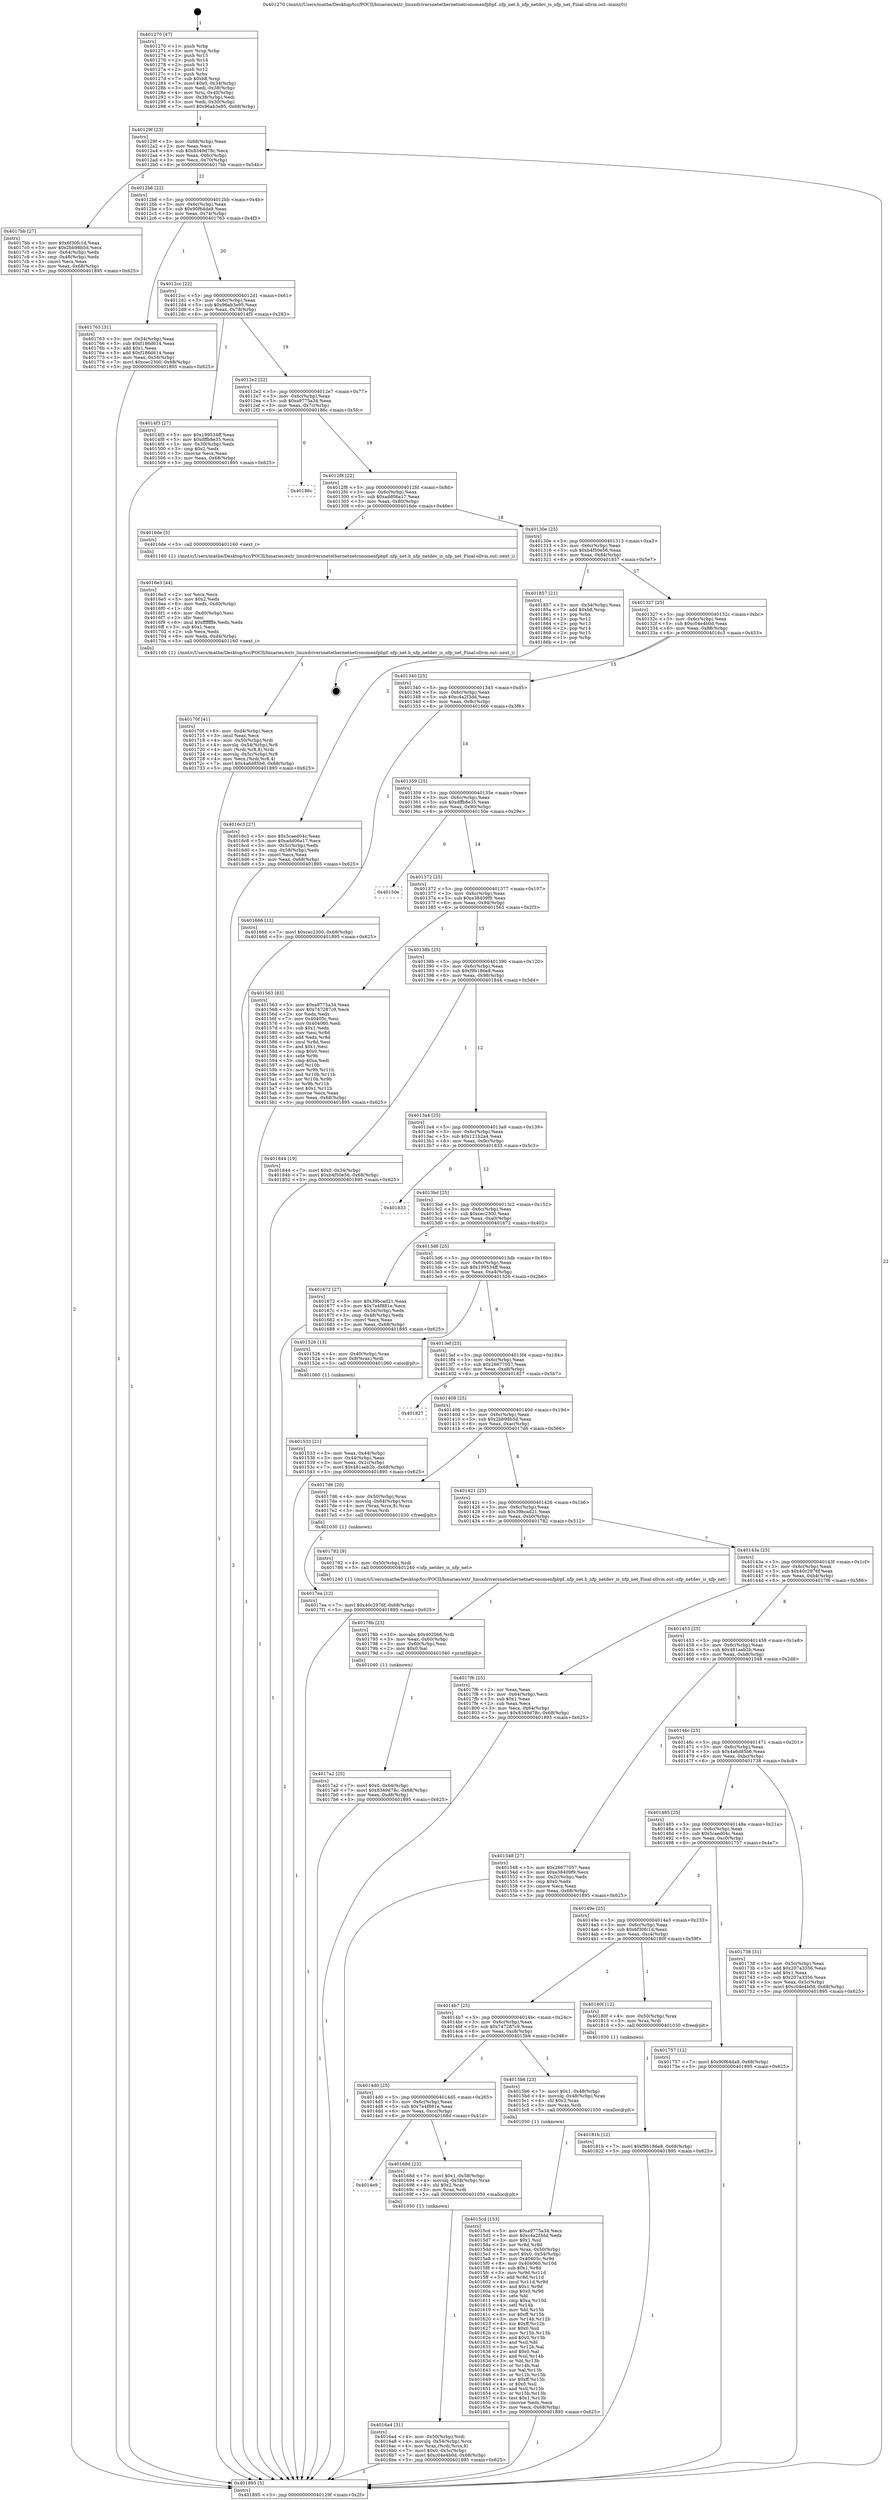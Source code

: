 digraph "0x401270" {
  label = "0x401270 (/mnt/c/Users/mathe/Desktop/tcc/POCII/binaries/extr_linuxdriversnetethernetnetronomenfpbpf..nfp_net.h_nfp_netdev_is_nfp_net_Final-ollvm.out::main(0))"
  labelloc = "t"
  node[shape=record]

  Entry [label="",width=0.3,height=0.3,shape=circle,fillcolor=black,style=filled]
  "0x40129f" [label="{
     0x40129f [23]\l
     | [instrs]\l
     &nbsp;&nbsp;0x40129f \<+3\>: mov -0x68(%rbp),%eax\l
     &nbsp;&nbsp;0x4012a2 \<+2\>: mov %eax,%ecx\l
     &nbsp;&nbsp;0x4012a4 \<+6\>: sub $0x8349d78c,%ecx\l
     &nbsp;&nbsp;0x4012aa \<+3\>: mov %eax,-0x6c(%rbp)\l
     &nbsp;&nbsp;0x4012ad \<+3\>: mov %ecx,-0x70(%rbp)\l
     &nbsp;&nbsp;0x4012b0 \<+6\>: je 00000000004017bb \<main+0x54b\>\l
  }"]
  "0x4017bb" [label="{
     0x4017bb [27]\l
     | [instrs]\l
     &nbsp;&nbsp;0x4017bb \<+5\>: mov $0x6f30fc1d,%eax\l
     &nbsp;&nbsp;0x4017c0 \<+5\>: mov $0x2bb98b5d,%ecx\l
     &nbsp;&nbsp;0x4017c5 \<+3\>: mov -0x64(%rbp),%edx\l
     &nbsp;&nbsp;0x4017c8 \<+3\>: cmp -0x48(%rbp),%edx\l
     &nbsp;&nbsp;0x4017cb \<+3\>: cmovl %ecx,%eax\l
     &nbsp;&nbsp;0x4017ce \<+3\>: mov %eax,-0x68(%rbp)\l
     &nbsp;&nbsp;0x4017d1 \<+5\>: jmp 0000000000401895 \<main+0x625\>\l
  }"]
  "0x4012b6" [label="{
     0x4012b6 [22]\l
     | [instrs]\l
     &nbsp;&nbsp;0x4012b6 \<+5\>: jmp 00000000004012bb \<main+0x4b\>\l
     &nbsp;&nbsp;0x4012bb \<+3\>: mov -0x6c(%rbp),%eax\l
     &nbsp;&nbsp;0x4012be \<+5\>: sub $0x90f64da9,%eax\l
     &nbsp;&nbsp;0x4012c3 \<+3\>: mov %eax,-0x74(%rbp)\l
     &nbsp;&nbsp;0x4012c6 \<+6\>: je 0000000000401763 \<main+0x4f3\>\l
  }"]
  Exit [label="",width=0.3,height=0.3,shape=circle,fillcolor=black,style=filled,peripheries=2]
  "0x401763" [label="{
     0x401763 [31]\l
     | [instrs]\l
     &nbsp;&nbsp;0x401763 \<+3\>: mov -0x54(%rbp),%eax\l
     &nbsp;&nbsp;0x401766 \<+5\>: sub $0xf186d614,%eax\l
     &nbsp;&nbsp;0x40176b \<+3\>: add $0x1,%eax\l
     &nbsp;&nbsp;0x40176e \<+5\>: add $0xf186d614,%eax\l
     &nbsp;&nbsp;0x401773 \<+3\>: mov %eax,-0x54(%rbp)\l
     &nbsp;&nbsp;0x401776 \<+7\>: movl $0xcec2300,-0x68(%rbp)\l
     &nbsp;&nbsp;0x40177d \<+5\>: jmp 0000000000401895 \<main+0x625\>\l
  }"]
  "0x4012cc" [label="{
     0x4012cc [22]\l
     | [instrs]\l
     &nbsp;&nbsp;0x4012cc \<+5\>: jmp 00000000004012d1 \<main+0x61\>\l
     &nbsp;&nbsp;0x4012d1 \<+3\>: mov -0x6c(%rbp),%eax\l
     &nbsp;&nbsp;0x4012d4 \<+5\>: sub $0x96ab3e95,%eax\l
     &nbsp;&nbsp;0x4012d9 \<+3\>: mov %eax,-0x78(%rbp)\l
     &nbsp;&nbsp;0x4012dc \<+6\>: je 00000000004014f3 \<main+0x283\>\l
  }"]
  "0x40181b" [label="{
     0x40181b [12]\l
     | [instrs]\l
     &nbsp;&nbsp;0x40181b \<+7\>: movl $0xf9b186e8,-0x68(%rbp)\l
     &nbsp;&nbsp;0x401822 \<+5\>: jmp 0000000000401895 \<main+0x625\>\l
  }"]
  "0x4014f3" [label="{
     0x4014f3 [27]\l
     | [instrs]\l
     &nbsp;&nbsp;0x4014f3 \<+5\>: mov $0x199534ff,%eax\l
     &nbsp;&nbsp;0x4014f8 \<+5\>: mov $0xdffb8e35,%ecx\l
     &nbsp;&nbsp;0x4014fd \<+3\>: mov -0x30(%rbp),%edx\l
     &nbsp;&nbsp;0x401500 \<+3\>: cmp $0x2,%edx\l
     &nbsp;&nbsp;0x401503 \<+3\>: cmovne %ecx,%eax\l
     &nbsp;&nbsp;0x401506 \<+3\>: mov %eax,-0x68(%rbp)\l
     &nbsp;&nbsp;0x401509 \<+5\>: jmp 0000000000401895 \<main+0x625\>\l
  }"]
  "0x4012e2" [label="{
     0x4012e2 [22]\l
     | [instrs]\l
     &nbsp;&nbsp;0x4012e2 \<+5\>: jmp 00000000004012e7 \<main+0x77\>\l
     &nbsp;&nbsp;0x4012e7 \<+3\>: mov -0x6c(%rbp),%eax\l
     &nbsp;&nbsp;0x4012ea \<+5\>: sub $0xa9775a34,%eax\l
     &nbsp;&nbsp;0x4012ef \<+3\>: mov %eax,-0x7c(%rbp)\l
     &nbsp;&nbsp;0x4012f2 \<+6\>: je 000000000040186c \<main+0x5fc\>\l
  }"]
  "0x401895" [label="{
     0x401895 [5]\l
     | [instrs]\l
     &nbsp;&nbsp;0x401895 \<+5\>: jmp 000000000040129f \<main+0x2f\>\l
  }"]
  "0x401270" [label="{
     0x401270 [47]\l
     | [instrs]\l
     &nbsp;&nbsp;0x401270 \<+1\>: push %rbp\l
     &nbsp;&nbsp;0x401271 \<+3\>: mov %rsp,%rbp\l
     &nbsp;&nbsp;0x401274 \<+2\>: push %r15\l
     &nbsp;&nbsp;0x401276 \<+2\>: push %r14\l
     &nbsp;&nbsp;0x401278 \<+2\>: push %r13\l
     &nbsp;&nbsp;0x40127a \<+2\>: push %r12\l
     &nbsp;&nbsp;0x40127c \<+1\>: push %rbx\l
     &nbsp;&nbsp;0x40127d \<+7\>: sub $0xb8,%rsp\l
     &nbsp;&nbsp;0x401284 \<+7\>: movl $0x0,-0x34(%rbp)\l
     &nbsp;&nbsp;0x40128b \<+3\>: mov %edi,-0x38(%rbp)\l
     &nbsp;&nbsp;0x40128e \<+4\>: mov %rsi,-0x40(%rbp)\l
     &nbsp;&nbsp;0x401292 \<+3\>: mov -0x38(%rbp),%edi\l
     &nbsp;&nbsp;0x401295 \<+3\>: mov %edi,-0x30(%rbp)\l
     &nbsp;&nbsp;0x401298 \<+7\>: movl $0x96ab3e95,-0x68(%rbp)\l
  }"]
  "0x4017ea" [label="{
     0x4017ea [12]\l
     | [instrs]\l
     &nbsp;&nbsp;0x4017ea \<+7\>: movl $0x40c2976f,-0x68(%rbp)\l
     &nbsp;&nbsp;0x4017f1 \<+5\>: jmp 0000000000401895 \<main+0x625\>\l
  }"]
  "0x40186c" [label="{
     0x40186c\l
  }", style=dashed]
  "0x4012f8" [label="{
     0x4012f8 [22]\l
     | [instrs]\l
     &nbsp;&nbsp;0x4012f8 \<+5\>: jmp 00000000004012fd \<main+0x8d\>\l
     &nbsp;&nbsp;0x4012fd \<+3\>: mov -0x6c(%rbp),%eax\l
     &nbsp;&nbsp;0x401300 \<+5\>: sub $0xadd06a17,%eax\l
     &nbsp;&nbsp;0x401305 \<+3\>: mov %eax,-0x80(%rbp)\l
     &nbsp;&nbsp;0x401308 \<+6\>: je 00000000004016de \<main+0x46e\>\l
  }"]
  "0x4017a2" [label="{
     0x4017a2 [25]\l
     | [instrs]\l
     &nbsp;&nbsp;0x4017a2 \<+7\>: movl $0x0,-0x64(%rbp)\l
     &nbsp;&nbsp;0x4017a9 \<+7\>: movl $0x8349d78c,-0x68(%rbp)\l
     &nbsp;&nbsp;0x4017b0 \<+6\>: mov %eax,-0xd8(%rbp)\l
     &nbsp;&nbsp;0x4017b6 \<+5\>: jmp 0000000000401895 \<main+0x625\>\l
  }"]
  "0x4016de" [label="{
     0x4016de [5]\l
     | [instrs]\l
     &nbsp;&nbsp;0x4016de \<+5\>: call 0000000000401160 \<next_i\>\l
     | [calls]\l
     &nbsp;&nbsp;0x401160 \{1\} (/mnt/c/Users/mathe/Desktop/tcc/POCII/binaries/extr_linuxdriversnetethernetnetronomenfpbpf..nfp_net.h_nfp_netdev_is_nfp_net_Final-ollvm.out::next_i)\l
  }"]
  "0x40130e" [label="{
     0x40130e [25]\l
     | [instrs]\l
     &nbsp;&nbsp;0x40130e \<+5\>: jmp 0000000000401313 \<main+0xa3\>\l
     &nbsp;&nbsp;0x401313 \<+3\>: mov -0x6c(%rbp),%eax\l
     &nbsp;&nbsp;0x401316 \<+5\>: sub $0xb4f50e56,%eax\l
     &nbsp;&nbsp;0x40131b \<+6\>: mov %eax,-0x84(%rbp)\l
     &nbsp;&nbsp;0x401321 \<+6\>: je 0000000000401857 \<main+0x5e7\>\l
  }"]
  "0x40178b" [label="{
     0x40178b [23]\l
     | [instrs]\l
     &nbsp;&nbsp;0x40178b \<+10\>: movabs $0x4020b6,%rdi\l
     &nbsp;&nbsp;0x401795 \<+3\>: mov %eax,-0x60(%rbp)\l
     &nbsp;&nbsp;0x401798 \<+3\>: mov -0x60(%rbp),%esi\l
     &nbsp;&nbsp;0x40179b \<+2\>: mov $0x0,%al\l
     &nbsp;&nbsp;0x40179d \<+5\>: call 0000000000401040 \<printf@plt\>\l
     | [calls]\l
     &nbsp;&nbsp;0x401040 \{1\} (unknown)\l
  }"]
  "0x401857" [label="{
     0x401857 [21]\l
     | [instrs]\l
     &nbsp;&nbsp;0x401857 \<+3\>: mov -0x34(%rbp),%eax\l
     &nbsp;&nbsp;0x40185a \<+7\>: add $0xb8,%rsp\l
     &nbsp;&nbsp;0x401861 \<+1\>: pop %rbx\l
     &nbsp;&nbsp;0x401862 \<+2\>: pop %r12\l
     &nbsp;&nbsp;0x401864 \<+2\>: pop %r13\l
     &nbsp;&nbsp;0x401866 \<+2\>: pop %r14\l
     &nbsp;&nbsp;0x401868 \<+2\>: pop %r15\l
     &nbsp;&nbsp;0x40186a \<+1\>: pop %rbp\l
     &nbsp;&nbsp;0x40186b \<+1\>: ret\l
  }"]
  "0x401327" [label="{
     0x401327 [25]\l
     | [instrs]\l
     &nbsp;&nbsp;0x401327 \<+5\>: jmp 000000000040132c \<main+0xbc\>\l
     &nbsp;&nbsp;0x40132c \<+3\>: mov -0x6c(%rbp),%eax\l
     &nbsp;&nbsp;0x40132f \<+5\>: sub $0xc04e4b0d,%eax\l
     &nbsp;&nbsp;0x401334 \<+6\>: mov %eax,-0x88(%rbp)\l
     &nbsp;&nbsp;0x40133a \<+6\>: je 00000000004016c3 \<main+0x453\>\l
  }"]
  "0x40170f" [label="{
     0x40170f [41]\l
     | [instrs]\l
     &nbsp;&nbsp;0x40170f \<+6\>: mov -0xd4(%rbp),%ecx\l
     &nbsp;&nbsp;0x401715 \<+3\>: imul %eax,%ecx\l
     &nbsp;&nbsp;0x401718 \<+4\>: mov -0x50(%rbp),%rdi\l
     &nbsp;&nbsp;0x40171c \<+4\>: movslq -0x54(%rbp),%r8\l
     &nbsp;&nbsp;0x401720 \<+4\>: mov (%rdi,%r8,8),%rdi\l
     &nbsp;&nbsp;0x401724 \<+4\>: movslq -0x5c(%rbp),%r8\l
     &nbsp;&nbsp;0x401728 \<+4\>: mov %ecx,(%rdi,%r8,4)\l
     &nbsp;&nbsp;0x40172c \<+7\>: movl $0x4a6d85b6,-0x68(%rbp)\l
     &nbsp;&nbsp;0x401733 \<+5\>: jmp 0000000000401895 \<main+0x625\>\l
  }"]
  "0x4016c3" [label="{
     0x4016c3 [27]\l
     | [instrs]\l
     &nbsp;&nbsp;0x4016c3 \<+5\>: mov $0x5caed04c,%eax\l
     &nbsp;&nbsp;0x4016c8 \<+5\>: mov $0xadd06a17,%ecx\l
     &nbsp;&nbsp;0x4016cd \<+3\>: mov -0x5c(%rbp),%edx\l
     &nbsp;&nbsp;0x4016d0 \<+3\>: cmp -0x58(%rbp),%edx\l
     &nbsp;&nbsp;0x4016d3 \<+3\>: cmovl %ecx,%eax\l
     &nbsp;&nbsp;0x4016d6 \<+3\>: mov %eax,-0x68(%rbp)\l
     &nbsp;&nbsp;0x4016d9 \<+5\>: jmp 0000000000401895 \<main+0x625\>\l
  }"]
  "0x401340" [label="{
     0x401340 [25]\l
     | [instrs]\l
     &nbsp;&nbsp;0x401340 \<+5\>: jmp 0000000000401345 \<main+0xd5\>\l
     &nbsp;&nbsp;0x401345 \<+3\>: mov -0x6c(%rbp),%eax\l
     &nbsp;&nbsp;0x401348 \<+5\>: sub $0xc4a2f3dd,%eax\l
     &nbsp;&nbsp;0x40134d \<+6\>: mov %eax,-0x8c(%rbp)\l
     &nbsp;&nbsp;0x401353 \<+6\>: je 0000000000401666 \<main+0x3f6\>\l
  }"]
  "0x4016e3" [label="{
     0x4016e3 [44]\l
     | [instrs]\l
     &nbsp;&nbsp;0x4016e3 \<+2\>: xor %ecx,%ecx\l
     &nbsp;&nbsp;0x4016e5 \<+5\>: mov $0x2,%edx\l
     &nbsp;&nbsp;0x4016ea \<+6\>: mov %edx,-0xd0(%rbp)\l
     &nbsp;&nbsp;0x4016f0 \<+1\>: cltd\l
     &nbsp;&nbsp;0x4016f1 \<+6\>: mov -0xd0(%rbp),%esi\l
     &nbsp;&nbsp;0x4016f7 \<+2\>: idiv %esi\l
     &nbsp;&nbsp;0x4016f9 \<+6\>: imul $0xfffffffe,%edx,%edx\l
     &nbsp;&nbsp;0x4016ff \<+3\>: sub $0x1,%ecx\l
     &nbsp;&nbsp;0x401702 \<+2\>: sub %ecx,%edx\l
     &nbsp;&nbsp;0x401704 \<+6\>: mov %edx,-0xd4(%rbp)\l
     &nbsp;&nbsp;0x40170a \<+5\>: call 0000000000401160 \<next_i\>\l
     | [calls]\l
     &nbsp;&nbsp;0x401160 \{1\} (/mnt/c/Users/mathe/Desktop/tcc/POCII/binaries/extr_linuxdriversnetethernetnetronomenfpbpf..nfp_net.h_nfp_netdev_is_nfp_net_Final-ollvm.out::next_i)\l
  }"]
  "0x401666" [label="{
     0x401666 [12]\l
     | [instrs]\l
     &nbsp;&nbsp;0x401666 \<+7\>: movl $0xcec2300,-0x68(%rbp)\l
     &nbsp;&nbsp;0x40166d \<+5\>: jmp 0000000000401895 \<main+0x625\>\l
  }"]
  "0x401359" [label="{
     0x401359 [25]\l
     | [instrs]\l
     &nbsp;&nbsp;0x401359 \<+5\>: jmp 000000000040135e \<main+0xee\>\l
     &nbsp;&nbsp;0x40135e \<+3\>: mov -0x6c(%rbp),%eax\l
     &nbsp;&nbsp;0x401361 \<+5\>: sub $0xdffb8e35,%eax\l
     &nbsp;&nbsp;0x401366 \<+6\>: mov %eax,-0x90(%rbp)\l
     &nbsp;&nbsp;0x40136c \<+6\>: je 000000000040150e \<main+0x29e\>\l
  }"]
  "0x4016a4" [label="{
     0x4016a4 [31]\l
     | [instrs]\l
     &nbsp;&nbsp;0x4016a4 \<+4\>: mov -0x50(%rbp),%rdi\l
     &nbsp;&nbsp;0x4016a8 \<+4\>: movslq -0x54(%rbp),%rcx\l
     &nbsp;&nbsp;0x4016ac \<+4\>: mov %rax,(%rdi,%rcx,8)\l
     &nbsp;&nbsp;0x4016b0 \<+7\>: movl $0x0,-0x5c(%rbp)\l
     &nbsp;&nbsp;0x4016b7 \<+7\>: movl $0xc04e4b0d,-0x68(%rbp)\l
     &nbsp;&nbsp;0x4016be \<+5\>: jmp 0000000000401895 \<main+0x625\>\l
  }"]
  "0x40150e" [label="{
     0x40150e\l
  }", style=dashed]
  "0x401372" [label="{
     0x401372 [25]\l
     | [instrs]\l
     &nbsp;&nbsp;0x401372 \<+5\>: jmp 0000000000401377 \<main+0x107\>\l
     &nbsp;&nbsp;0x401377 \<+3\>: mov -0x6c(%rbp),%eax\l
     &nbsp;&nbsp;0x40137a \<+5\>: sub $0xe38409f9,%eax\l
     &nbsp;&nbsp;0x40137f \<+6\>: mov %eax,-0x94(%rbp)\l
     &nbsp;&nbsp;0x401385 \<+6\>: je 0000000000401563 \<main+0x2f3\>\l
  }"]
  "0x4014e9" [label="{
     0x4014e9\l
  }", style=dashed]
  "0x401563" [label="{
     0x401563 [83]\l
     | [instrs]\l
     &nbsp;&nbsp;0x401563 \<+5\>: mov $0xa9775a34,%eax\l
     &nbsp;&nbsp;0x401568 \<+5\>: mov $0x747287c9,%ecx\l
     &nbsp;&nbsp;0x40156d \<+2\>: xor %edx,%edx\l
     &nbsp;&nbsp;0x40156f \<+7\>: mov 0x40405c,%esi\l
     &nbsp;&nbsp;0x401576 \<+7\>: mov 0x404060,%edi\l
     &nbsp;&nbsp;0x40157d \<+3\>: sub $0x1,%edx\l
     &nbsp;&nbsp;0x401580 \<+3\>: mov %esi,%r8d\l
     &nbsp;&nbsp;0x401583 \<+3\>: add %edx,%r8d\l
     &nbsp;&nbsp;0x401586 \<+4\>: imul %r8d,%esi\l
     &nbsp;&nbsp;0x40158a \<+3\>: and $0x1,%esi\l
     &nbsp;&nbsp;0x40158d \<+3\>: cmp $0x0,%esi\l
     &nbsp;&nbsp;0x401590 \<+4\>: sete %r9b\l
     &nbsp;&nbsp;0x401594 \<+3\>: cmp $0xa,%edi\l
     &nbsp;&nbsp;0x401597 \<+4\>: setl %r10b\l
     &nbsp;&nbsp;0x40159b \<+3\>: mov %r9b,%r11b\l
     &nbsp;&nbsp;0x40159e \<+3\>: and %r10b,%r11b\l
     &nbsp;&nbsp;0x4015a1 \<+3\>: xor %r10b,%r9b\l
     &nbsp;&nbsp;0x4015a4 \<+3\>: or %r9b,%r11b\l
     &nbsp;&nbsp;0x4015a7 \<+4\>: test $0x1,%r11b\l
     &nbsp;&nbsp;0x4015ab \<+3\>: cmovne %ecx,%eax\l
     &nbsp;&nbsp;0x4015ae \<+3\>: mov %eax,-0x68(%rbp)\l
     &nbsp;&nbsp;0x4015b1 \<+5\>: jmp 0000000000401895 \<main+0x625\>\l
  }"]
  "0x40138b" [label="{
     0x40138b [25]\l
     | [instrs]\l
     &nbsp;&nbsp;0x40138b \<+5\>: jmp 0000000000401390 \<main+0x120\>\l
     &nbsp;&nbsp;0x401390 \<+3\>: mov -0x6c(%rbp),%eax\l
     &nbsp;&nbsp;0x401393 \<+5\>: sub $0xf9b186e8,%eax\l
     &nbsp;&nbsp;0x401398 \<+6\>: mov %eax,-0x98(%rbp)\l
     &nbsp;&nbsp;0x40139e \<+6\>: je 0000000000401844 \<main+0x5d4\>\l
  }"]
  "0x40168d" [label="{
     0x40168d [23]\l
     | [instrs]\l
     &nbsp;&nbsp;0x40168d \<+7\>: movl $0x1,-0x58(%rbp)\l
     &nbsp;&nbsp;0x401694 \<+4\>: movslq -0x58(%rbp),%rax\l
     &nbsp;&nbsp;0x401698 \<+4\>: shl $0x2,%rax\l
     &nbsp;&nbsp;0x40169c \<+3\>: mov %rax,%rdi\l
     &nbsp;&nbsp;0x40169f \<+5\>: call 0000000000401050 \<malloc@plt\>\l
     | [calls]\l
     &nbsp;&nbsp;0x401050 \{1\} (unknown)\l
  }"]
  "0x401844" [label="{
     0x401844 [19]\l
     | [instrs]\l
     &nbsp;&nbsp;0x401844 \<+7\>: movl $0x0,-0x34(%rbp)\l
     &nbsp;&nbsp;0x40184b \<+7\>: movl $0xb4f50e56,-0x68(%rbp)\l
     &nbsp;&nbsp;0x401852 \<+5\>: jmp 0000000000401895 \<main+0x625\>\l
  }"]
  "0x4013a4" [label="{
     0x4013a4 [25]\l
     | [instrs]\l
     &nbsp;&nbsp;0x4013a4 \<+5\>: jmp 00000000004013a9 \<main+0x139\>\l
     &nbsp;&nbsp;0x4013a9 \<+3\>: mov -0x6c(%rbp),%eax\l
     &nbsp;&nbsp;0x4013ac \<+5\>: sub $0x121b2a4,%eax\l
     &nbsp;&nbsp;0x4013b1 \<+6\>: mov %eax,-0x9c(%rbp)\l
     &nbsp;&nbsp;0x4013b7 \<+6\>: je 0000000000401833 \<main+0x5c3\>\l
  }"]
  "0x4015cd" [label="{
     0x4015cd [153]\l
     | [instrs]\l
     &nbsp;&nbsp;0x4015cd \<+5\>: mov $0xa9775a34,%ecx\l
     &nbsp;&nbsp;0x4015d2 \<+5\>: mov $0xc4a2f3dd,%edx\l
     &nbsp;&nbsp;0x4015d7 \<+3\>: mov $0x1,%sil\l
     &nbsp;&nbsp;0x4015da \<+3\>: xor %r8d,%r8d\l
     &nbsp;&nbsp;0x4015dd \<+4\>: mov %rax,-0x50(%rbp)\l
     &nbsp;&nbsp;0x4015e1 \<+7\>: movl $0x0,-0x54(%rbp)\l
     &nbsp;&nbsp;0x4015e8 \<+8\>: mov 0x40405c,%r9d\l
     &nbsp;&nbsp;0x4015f0 \<+8\>: mov 0x404060,%r10d\l
     &nbsp;&nbsp;0x4015f8 \<+4\>: sub $0x1,%r8d\l
     &nbsp;&nbsp;0x4015fc \<+3\>: mov %r9d,%r11d\l
     &nbsp;&nbsp;0x4015ff \<+3\>: add %r8d,%r11d\l
     &nbsp;&nbsp;0x401602 \<+4\>: imul %r11d,%r9d\l
     &nbsp;&nbsp;0x401606 \<+4\>: and $0x1,%r9d\l
     &nbsp;&nbsp;0x40160a \<+4\>: cmp $0x0,%r9d\l
     &nbsp;&nbsp;0x40160e \<+3\>: sete %bl\l
     &nbsp;&nbsp;0x401611 \<+4\>: cmp $0xa,%r10d\l
     &nbsp;&nbsp;0x401615 \<+4\>: setl %r14b\l
     &nbsp;&nbsp;0x401619 \<+3\>: mov %bl,%r15b\l
     &nbsp;&nbsp;0x40161c \<+4\>: xor $0xff,%r15b\l
     &nbsp;&nbsp;0x401620 \<+3\>: mov %r14b,%r12b\l
     &nbsp;&nbsp;0x401623 \<+4\>: xor $0xff,%r12b\l
     &nbsp;&nbsp;0x401627 \<+4\>: xor $0x0,%sil\l
     &nbsp;&nbsp;0x40162b \<+3\>: mov %r15b,%r13b\l
     &nbsp;&nbsp;0x40162e \<+4\>: and $0x0,%r13b\l
     &nbsp;&nbsp;0x401632 \<+3\>: and %sil,%bl\l
     &nbsp;&nbsp;0x401635 \<+3\>: mov %r12b,%al\l
     &nbsp;&nbsp;0x401638 \<+2\>: and $0x0,%al\l
     &nbsp;&nbsp;0x40163a \<+3\>: and %sil,%r14b\l
     &nbsp;&nbsp;0x40163d \<+3\>: or %bl,%r13b\l
     &nbsp;&nbsp;0x401640 \<+3\>: or %r14b,%al\l
     &nbsp;&nbsp;0x401643 \<+3\>: xor %al,%r13b\l
     &nbsp;&nbsp;0x401646 \<+3\>: or %r12b,%r15b\l
     &nbsp;&nbsp;0x401649 \<+4\>: xor $0xff,%r15b\l
     &nbsp;&nbsp;0x40164d \<+4\>: or $0x0,%sil\l
     &nbsp;&nbsp;0x401651 \<+3\>: and %sil,%r15b\l
     &nbsp;&nbsp;0x401654 \<+3\>: or %r15b,%r13b\l
     &nbsp;&nbsp;0x401657 \<+4\>: test $0x1,%r13b\l
     &nbsp;&nbsp;0x40165b \<+3\>: cmovne %edx,%ecx\l
     &nbsp;&nbsp;0x40165e \<+3\>: mov %ecx,-0x68(%rbp)\l
     &nbsp;&nbsp;0x401661 \<+5\>: jmp 0000000000401895 \<main+0x625\>\l
  }"]
  "0x401833" [label="{
     0x401833\l
  }", style=dashed]
  "0x4013bd" [label="{
     0x4013bd [25]\l
     | [instrs]\l
     &nbsp;&nbsp;0x4013bd \<+5\>: jmp 00000000004013c2 \<main+0x152\>\l
     &nbsp;&nbsp;0x4013c2 \<+3\>: mov -0x6c(%rbp),%eax\l
     &nbsp;&nbsp;0x4013c5 \<+5\>: sub $0xcec2300,%eax\l
     &nbsp;&nbsp;0x4013ca \<+6\>: mov %eax,-0xa0(%rbp)\l
     &nbsp;&nbsp;0x4013d0 \<+6\>: je 0000000000401672 \<main+0x402\>\l
  }"]
  "0x4014d0" [label="{
     0x4014d0 [25]\l
     | [instrs]\l
     &nbsp;&nbsp;0x4014d0 \<+5\>: jmp 00000000004014d5 \<main+0x265\>\l
     &nbsp;&nbsp;0x4014d5 \<+3\>: mov -0x6c(%rbp),%eax\l
     &nbsp;&nbsp;0x4014d8 \<+5\>: sub $0x7e4f881e,%eax\l
     &nbsp;&nbsp;0x4014dd \<+6\>: mov %eax,-0xcc(%rbp)\l
     &nbsp;&nbsp;0x4014e3 \<+6\>: je 000000000040168d \<main+0x41d\>\l
  }"]
  "0x401672" [label="{
     0x401672 [27]\l
     | [instrs]\l
     &nbsp;&nbsp;0x401672 \<+5\>: mov $0x39bcad21,%eax\l
     &nbsp;&nbsp;0x401677 \<+5\>: mov $0x7e4f881e,%ecx\l
     &nbsp;&nbsp;0x40167c \<+3\>: mov -0x54(%rbp),%edx\l
     &nbsp;&nbsp;0x40167f \<+3\>: cmp -0x48(%rbp),%edx\l
     &nbsp;&nbsp;0x401682 \<+3\>: cmovl %ecx,%eax\l
     &nbsp;&nbsp;0x401685 \<+3\>: mov %eax,-0x68(%rbp)\l
     &nbsp;&nbsp;0x401688 \<+5\>: jmp 0000000000401895 \<main+0x625\>\l
  }"]
  "0x4013d6" [label="{
     0x4013d6 [25]\l
     | [instrs]\l
     &nbsp;&nbsp;0x4013d6 \<+5\>: jmp 00000000004013db \<main+0x16b\>\l
     &nbsp;&nbsp;0x4013db \<+3\>: mov -0x6c(%rbp),%eax\l
     &nbsp;&nbsp;0x4013de \<+5\>: sub $0x199534ff,%eax\l
     &nbsp;&nbsp;0x4013e3 \<+6\>: mov %eax,-0xa4(%rbp)\l
     &nbsp;&nbsp;0x4013e9 \<+6\>: je 0000000000401526 \<main+0x2b6\>\l
  }"]
  "0x4015b6" [label="{
     0x4015b6 [23]\l
     | [instrs]\l
     &nbsp;&nbsp;0x4015b6 \<+7\>: movl $0x1,-0x48(%rbp)\l
     &nbsp;&nbsp;0x4015bd \<+4\>: movslq -0x48(%rbp),%rax\l
     &nbsp;&nbsp;0x4015c1 \<+4\>: shl $0x3,%rax\l
     &nbsp;&nbsp;0x4015c5 \<+3\>: mov %rax,%rdi\l
     &nbsp;&nbsp;0x4015c8 \<+5\>: call 0000000000401050 \<malloc@plt\>\l
     | [calls]\l
     &nbsp;&nbsp;0x401050 \{1\} (unknown)\l
  }"]
  "0x401526" [label="{
     0x401526 [13]\l
     | [instrs]\l
     &nbsp;&nbsp;0x401526 \<+4\>: mov -0x40(%rbp),%rax\l
     &nbsp;&nbsp;0x40152a \<+4\>: mov 0x8(%rax),%rdi\l
     &nbsp;&nbsp;0x40152e \<+5\>: call 0000000000401060 \<atoi@plt\>\l
     | [calls]\l
     &nbsp;&nbsp;0x401060 \{1\} (unknown)\l
  }"]
  "0x4013ef" [label="{
     0x4013ef [25]\l
     | [instrs]\l
     &nbsp;&nbsp;0x4013ef \<+5\>: jmp 00000000004013f4 \<main+0x184\>\l
     &nbsp;&nbsp;0x4013f4 \<+3\>: mov -0x6c(%rbp),%eax\l
     &nbsp;&nbsp;0x4013f7 \<+5\>: sub $0x26677057,%eax\l
     &nbsp;&nbsp;0x4013fc \<+6\>: mov %eax,-0xa8(%rbp)\l
     &nbsp;&nbsp;0x401402 \<+6\>: je 0000000000401827 \<main+0x5b7\>\l
  }"]
  "0x401533" [label="{
     0x401533 [21]\l
     | [instrs]\l
     &nbsp;&nbsp;0x401533 \<+3\>: mov %eax,-0x44(%rbp)\l
     &nbsp;&nbsp;0x401536 \<+3\>: mov -0x44(%rbp),%eax\l
     &nbsp;&nbsp;0x401539 \<+3\>: mov %eax,-0x2c(%rbp)\l
     &nbsp;&nbsp;0x40153c \<+7\>: movl $0x481aeb2b,-0x68(%rbp)\l
     &nbsp;&nbsp;0x401543 \<+5\>: jmp 0000000000401895 \<main+0x625\>\l
  }"]
  "0x4014b7" [label="{
     0x4014b7 [25]\l
     | [instrs]\l
     &nbsp;&nbsp;0x4014b7 \<+5\>: jmp 00000000004014bc \<main+0x24c\>\l
     &nbsp;&nbsp;0x4014bc \<+3\>: mov -0x6c(%rbp),%eax\l
     &nbsp;&nbsp;0x4014bf \<+5\>: sub $0x747287c9,%eax\l
     &nbsp;&nbsp;0x4014c4 \<+6\>: mov %eax,-0xc8(%rbp)\l
     &nbsp;&nbsp;0x4014ca \<+6\>: je 00000000004015b6 \<main+0x346\>\l
  }"]
  "0x401827" [label="{
     0x401827\l
  }", style=dashed]
  "0x401408" [label="{
     0x401408 [25]\l
     | [instrs]\l
     &nbsp;&nbsp;0x401408 \<+5\>: jmp 000000000040140d \<main+0x19d\>\l
     &nbsp;&nbsp;0x40140d \<+3\>: mov -0x6c(%rbp),%eax\l
     &nbsp;&nbsp;0x401410 \<+5\>: sub $0x2bb98b5d,%eax\l
     &nbsp;&nbsp;0x401415 \<+6\>: mov %eax,-0xac(%rbp)\l
     &nbsp;&nbsp;0x40141b \<+6\>: je 00000000004017d6 \<main+0x566\>\l
  }"]
  "0x40180f" [label="{
     0x40180f [12]\l
     | [instrs]\l
     &nbsp;&nbsp;0x40180f \<+4\>: mov -0x50(%rbp),%rax\l
     &nbsp;&nbsp;0x401813 \<+3\>: mov %rax,%rdi\l
     &nbsp;&nbsp;0x401816 \<+5\>: call 0000000000401030 \<free@plt\>\l
     | [calls]\l
     &nbsp;&nbsp;0x401030 \{1\} (unknown)\l
  }"]
  "0x4017d6" [label="{
     0x4017d6 [20]\l
     | [instrs]\l
     &nbsp;&nbsp;0x4017d6 \<+4\>: mov -0x50(%rbp),%rax\l
     &nbsp;&nbsp;0x4017da \<+4\>: movslq -0x64(%rbp),%rcx\l
     &nbsp;&nbsp;0x4017de \<+4\>: mov (%rax,%rcx,8),%rax\l
     &nbsp;&nbsp;0x4017e2 \<+3\>: mov %rax,%rdi\l
     &nbsp;&nbsp;0x4017e5 \<+5\>: call 0000000000401030 \<free@plt\>\l
     | [calls]\l
     &nbsp;&nbsp;0x401030 \{1\} (unknown)\l
  }"]
  "0x401421" [label="{
     0x401421 [25]\l
     | [instrs]\l
     &nbsp;&nbsp;0x401421 \<+5\>: jmp 0000000000401426 \<main+0x1b6\>\l
     &nbsp;&nbsp;0x401426 \<+3\>: mov -0x6c(%rbp),%eax\l
     &nbsp;&nbsp;0x401429 \<+5\>: sub $0x39bcad21,%eax\l
     &nbsp;&nbsp;0x40142e \<+6\>: mov %eax,-0xb0(%rbp)\l
     &nbsp;&nbsp;0x401434 \<+6\>: je 0000000000401782 \<main+0x512\>\l
  }"]
  "0x40149e" [label="{
     0x40149e [25]\l
     | [instrs]\l
     &nbsp;&nbsp;0x40149e \<+5\>: jmp 00000000004014a3 \<main+0x233\>\l
     &nbsp;&nbsp;0x4014a3 \<+3\>: mov -0x6c(%rbp),%eax\l
     &nbsp;&nbsp;0x4014a6 \<+5\>: sub $0x6f30fc1d,%eax\l
     &nbsp;&nbsp;0x4014ab \<+6\>: mov %eax,-0xc4(%rbp)\l
     &nbsp;&nbsp;0x4014b1 \<+6\>: je 000000000040180f \<main+0x59f\>\l
  }"]
  "0x401782" [label="{
     0x401782 [9]\l
     | [instrs]\l
     &nbsp;&nbsp;0x401782 \<+4\>: mov -0x50(%rbp),%rdi\l
     &nbsp;&nbsp;0x401786 \<+5\>: call 0000000000401240 \<nfp_netdev_is_nfp_net\>\l
     | [calls]\l
     &nbsp;&nbsp;0x401240 \{1\} (/mnt/c/Users/mathe/Desktop/tcc/POCII/binaries/extr_linuxdriversnetethernetnetronomenfpbpf..nfp_net.h_nfp_netdev_is_nfp_net_Final-ollvm.out::nfp_netdev_is_nfp_net)\l
  }"]
  "0x40143a" [label="{
     0x40143a [25]\l
     | [instrs]\l
     &nbsp;&nbsp;0x40143a \<+5\>: jmp 000000000040143f \<main+0x1cf\>\l
     &nbsp;&nbsp;0x40143f \<+3\>: mov -0x6c(%rbp),%eax\l
     &nbsp;&nbsp;0x401442 \<+5\>: sub $0x40c2976f,%eax\l
     &nbsp;&nbsp;0x401447 \<+6\>: mov %eax,-0xb4(%rbp)\l
     &nbsp;&nbsp;0x40144d \<+6\>: je 00000000004017f6 \<main+0x586\>\l
  }"]
  "0x401757" [label="{
     0x401757 [12]\l
     | [instrs]\l
     &nbsp;&nbsp;0x401757 \<+7\>: movl $0x90f64da9,-0x68(%rbp)\l
     &nbsp;&nbsp;0x40175e \<+5\>: jmp 0000000000401895 \<main+0x625\>\l
  }"]
  "0x4017f6" [label="{
     0x4017f6 [25]\l
     | [instrs]\l
     &nbsp;&nbsp;0x4017f6 \<+2\>: xor %eax,%eax\l
     &nbsp;&nbsp;0x4017f8 \<+3\>: mov -0x64(%rbp),%ecx\l
     &nbsp;&nbsp;0x4017fb \<+3\>: sub $0x1,%eax\l
     &nbsp;&nbsp;0x4017fe \<+2\>: sub %eax,%ecx\l
     &nbsp;&nbsp;0x401800 \<+3\>: mov %ecx,-0x64(%rbp)\l
     &nbsp;&nbsp;0x401803 \<+7\>: movl $0x8349d78c,-0x68(%rbp)\l
     &nbsp;&nbsp;0x40180a \<+5\>: jmp 0000000000401895 \<main+0x625\>\l
  }"]
  "0x401453" [label="{
     0x401453 [25]\l
     | [instrs]\l
     &nbsp;&nbsp;0x401453 \<+5\>: jmp 0000000000401458 \<main+0x1e8\>\l
     &nbsp;&nbsp;0x401458 \<+3\>: mov -0x6c(%rbp),%eax\l
     &nbsp;&nbsp;0x40145b \<+5\>: sub $0x481aeb2b,%eax\l
     &nbsp;&nbsp;0x401460 \<+6\>: mov %eax,-0xb8(%rbp)\l
     &nbsp;&nbsp;0x401466 \<+6\>: je 0000000000401548 \<main+0x2d8\>\l
  }"]
  "0x401485" [label="{
     0x401485 [25]\l
     | [instrs]\l
     &nbsp;&nbsp;0x401485 \<+5\>: jmp 000000000040148a \<main+0x21a\>\l
     &nbsp;&nbsp;0x40148a \<+3\>: mov -0x6c(%rbp),%eax\l
     &nbsp;&nbsp;0x40148d \<+5\>: sub $0x5caed04c,%eax\l
     &nbsp;&nbsp;0x401492 \<+6\>: mov %eax,-0xc0(%rbp)\l
     &nbsp;&nbsp;0x401498 \<+6\>: je 0000000000401757 \<main+0x4e7\>\l
  }"]
  "0x401548" [label="{
     0x401548 [27]\l
     | [instrs]\l
     &nbsp;&nbsp;0x401548 \<+5\>: mov $0x26677057,%eax\l
     &nbsp;&nbsp;0x40154d \<+5\>: mov $0xe38409f9,%ecx\l
     &nbsp;&nbsp;0x401552 \<+3\>: mov -0x2c(%rbp),%edx\l
     &nbsp;&nbsp;0x401555 \<+3\>: cmp $0x0,%edx\l
     &nbsp;&nbsp;0x401558 \<+3\>: cmove %ecx,%eax\l
     &nbsp;&nbsp;0x40155b \<+3\>: mov %eax,-0x68(%rbp)\l
     &nbsp;&nbsp;0x40155e \<+5\>: jmp 0000000000401895 \<main+0x625\>\l
  }"]
  "0x40146c" [label="{
     0x40146c [25]\l
     | [instrs]\l
     &nbsp;&nbsp;0x40146c \<+5\>: jmp 0000000000401471 \<main+0x201\>\l
     &nbsp;&nbsp;0x401471 \<+3\>: mov -0x6c(%rbp),%eax\l
     &nbsp;&nbsp;0x401474 \<+5\>: sub $0x4a6d85b6,%eax\l
     &nbsp;&nbsp;0x401479 \<+6\>: mov %eax,-0xbc(%rbp)\l
     &nbsp;&nbsp;0x40147f \<+6\>: je 0000000000401738 \<main+0x4c8\>\l
  }"]
  "0x401738" [label="{
     0x401738 [31]\l
     | [instrs]\l
     &nbsp;&nbsp;0x401738 \<+3\>: mov -0x5c(%rbp),%eax\l
     &nbsp;&nbsp;0x40173b \<+5\>: add $0x207a3356,%eax\l
     &nbsp;&nbsp;0x401740 \<+3\>: add $0x1,%eax\l
     &nbsp;&nbsp;0x401743 \<+5\>: sub $0x207a3356,%eax\l
     &nbsp;&nbsp;0x401748 \<+3\>: mov %eax,-0x5c(%rbp)\l
     &nbsp;&nbsp;0x40174b \<+7\>: movl $0xc04e4b0d,-0x68(%rbp)\l
     &nbsp;&nbsp;0x401752 \<+5\>: jmp 0000000000401895 \<main+0x625\>\l
  }"]
  Entry -> "0x401270" [label=" 1"]
  "0x40129f" -> "0x4017bb" [label=" 2"]
  "0x40129f" -> "0x4012b6" [label=" 21"]
  "0x401857" -> Exit [label=" 1"]
  "0x4012b6" -> "0x401763" [label=" 1"]
  "0x4012b6" -> "0x4012cc" [label=" 20"]
  "0x401844" -> "0x401895" [label=" 1"]
  "0x4012cc" -> "0x4014f3" [label=" 1"]
  "0x4012cc" -> "0x4012e2" [label=" 19"]
  "0x4014f3" -> "0x401895" [label=" 1"]
  "0x401270" -> "0x40129f" [label=" 1"]
  "0x401895" -> "0x40129f" [label=" 22"]
  "0x40181b" -> "0x401895" [label=" 1"]
  "0x4012e2" -> "0x40186c" [label=" 0"]
  "0x4012e2" -> "0x4012f8" [label=" 19"]
  "0x40180f" -> "0x40181b" [label=" 1"]
  "0x4012f8" -> "0x4016de" [label=" 1"]
  "0x4012f8" -> "0x40130e" [label=" 18"]
  "0x4017f6" -> "0x401895" [label=" 1"]
  "0x40130e" -> "0x401857" [label=" 1"]
  "0x40130e" -> "0x401327" [label=" 17"]
  "0x4017ea" -> "0x401895" [label=" 1"]
  "0x401327" -> "0x4016c3" [label=" 2"]
  "0x401327" -> "0x401340" [label=" 15"]
  "0x4017d6" -> "0x4017ea" [label=" 1"]
  "0x401340" -> "0x401666" [label=" 1"]
  "0x401340" -> "0x401359" [label=" 14"]
  "0x4017bb" -> "0x401895" [label=" 2"]
  "0x401359" -> "0x40150e" [label=" 0"]
  "0x401359" -> "0x401372" [label=" 14"]
  "0x4017a2" -> "0x401895" [label=" 1"]
  "0x401372" -> "0x401563" [label=" 1"]
  "0x401372" -> "0x40138b" [label=" 13"]
  "0x40178b" -> "0x4017a2" [label=" 1"]
  "0x40138b" -> "0x401844" [label=" 1"]
  "0x40138b" -> "0x4013a4" [label=" 12"]
  "0x401782" -> "0x40178b" [label=" 1"]
  "0x4013a4" -> "0x401833" [label=" 0"]
  "0x4013a4" -> "0x4013bd" [label=" 12"]
  "0x401757" -> "0x401895" [label=" 1"]
  "0x4013bd" -> "0x401672" [label=" 2"]
  "0x4013bd" -> "0x4013d6" [label=" 10"]
  "0x401738" -> "0x401895" [label=" 1"]
  "0x4013d6" -> "0x401526" [label=" 1"]
  "0x4013d6" -> "0x4013ef" [label=" 9"]
  "0x401526" -> "0x401533" [label=" 1"]
  "0x401533" -> "0x401895" [label=" 1"]
  "0x40170f" -> "0x401895" [label=" 1"]
  "0x4013ef" -> "0x401827" [label=" 0"]
  "0x4013ef" -> "0x401408" [label=" 9"]
  "0x4016de" -> "0x4016e3" [label=" 1"]
  "0x401408" -> "0x4017d6" [label=" 1"]
  "0x401408" -> "0x401421" [label=" 8"]
  "0x4016c3" -> "0x401895" [label=" 2"]
  "0x401421" -> "0x401782" [label=" 1"]
  "0x401421" -> "0x40143a" [label=" 7"]
  "0x40168d" -> "0x4016a4" [label=" 1"]
  "0x40143a" -> "0x4017f6" [label=" 1"]
  "0x40143a" -> "0x401453" [label=" 6"]
  "0x4014d0" -> "0x4014e9" [label=" 0"]
  "0x401453" -> "0x401548" [label=" 1"]
  "0x401453" -> "0x40146c" [label=" 5"]
  "0x401548" -> "0x401895" [label=" 1"]
  "0x401563" -> "0x401895" [label=" 1"]
  "0x401763" -> "0x401895" [label=" 1"]
  "0x40146c" -> "0x401738" [label=" 1"]
  "0x40146c" -> "0x401485" [label=" 4"]
  "0x4014d0" -> "0x40168d" [label=" 1"]
  "0x401485" -> "0x401757" [label=" 1"]
  "0x401485" -> "0x40149e" [label=" 3"]
  "0x4016a4" -> "0x401895" [label=" 1"]
  "0x40149e" -> "0x40180f" [label=" 1"]
  "0x40149e" -> "0x4014b7" [label=" 2"]
  "0x4016e3" -> "0x40170f" [label=" 1"]
  "0x4014b7" -> "0x4015b6" [label=" 1"]
  "0x4014b7" -> "0x4014d0" [label=" 1"]
  "0x4015b6" -> "0x4015cd" [label=" 1"]
  "0x4015cd" -> "0x401895" [label=" 1"]
  "0x401666" -> "0x401895" [label=" 1"]
  "0x401672" -> "0x401895" [label=" 2"]
}
